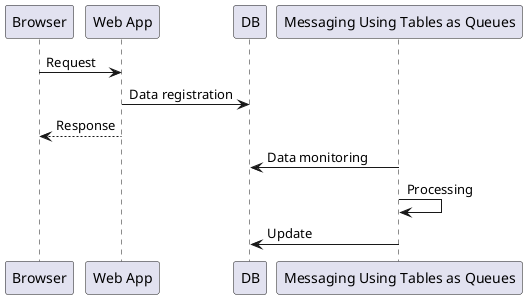 
@startuml
Browser -> "Web App": Request
"Web App" -> DB: Data registration
Browser <-- "Web App": Response
"Messaging Using Tables as Queues" -> DB: Data monitoring
"Messaging Using Tables as Queues" -> "Messaging Using Tables as Queues": Processing
DB <- "Messaging Using Tables as Queues": Update
@enduml
